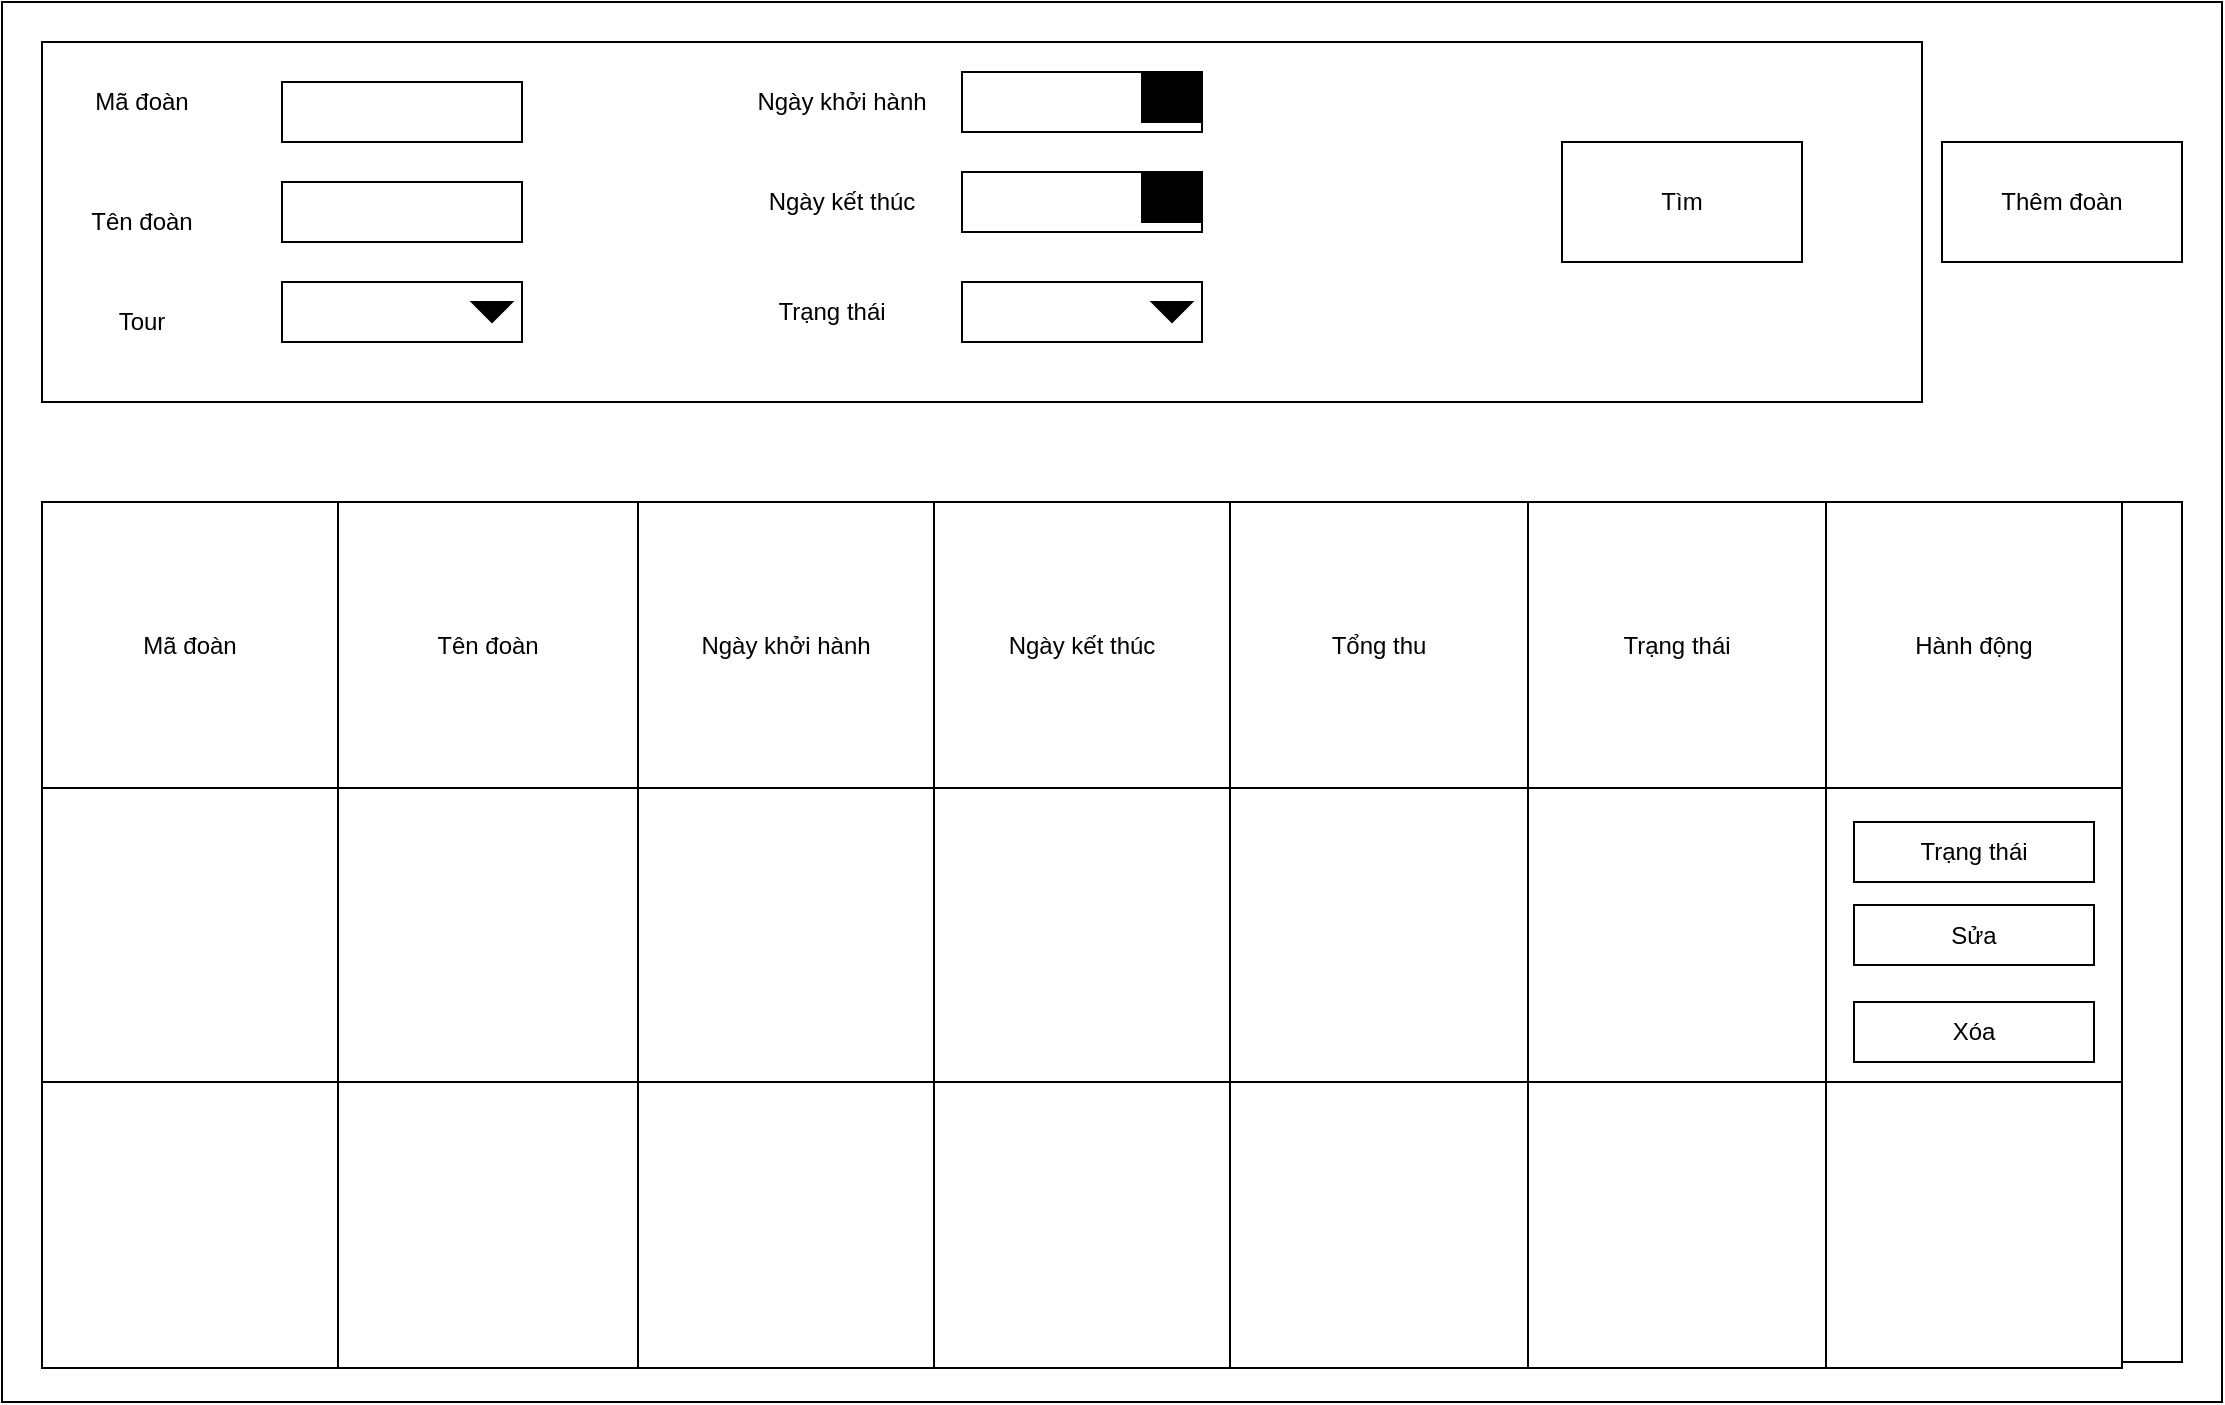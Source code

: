 <mxfile version="14.2.9" type="device"><diagram id="Lm5gL9LU1WRCK3QozuBi" name="Page-1"><mxGraphModel dx="1221" dy="645" grid="1" gridSize="10" guides="1" tooltips="1" connect="1" arrows="1" fold="1" page="1" pageScale="1" pageWidth="827" pageHeight="1169" math="0" shadow="0"><root><mxCell id="0"/><mxCell id="1" parent="0"/><mxCell id="ipauzLvGgUyb6l9a43ry-1" value="" style="rounded=0;whiteSpace=wrap;html=1;" vertex="1" parent="1"><mxGeometry width="1110" height="700" as="geometry"/></mxCell><mxCell id="ipauzLvGgUyb6l9a43ry-3" value="" style="rounded=0;whiteSpace=wrap;html=1;" vertex="1" parent="1"><mxGeometry x="1060" y="250" width="30" height="430" as="geometry"/></mxCell><mxCell id="ipauzLvGgUyb6l9a43ry-4" value="" style="shape=table;html=1;whiteSpace=wrap;startSize=0;container=1;collapsible=0;childLayout=tableLayout;" vertex="1" parent="1"><mxGeometry x="20" y="250" width="1040" height="433" as="geometry"/></mxCell><mxCell id="ipauzLvGgUyb6l9a43ry-5" value="" style="shape=partialRectangle;html=1;whiteSpace=wrap;collapsible=0;dropTarget=0;pointerEvents=0;fillColor=none;top=0;left=0;bottom=0;right=0;points=[[0,0.5],[1,0.5]];portConstraint=eastwest;" vertex="1" parent="ipauzLvGgUyb6l9a43ry-4"><mxGeometry width="1040" height="143" as="geometry"/></mxCell><mxCell id="ipauzLvGgUyb6l9a43ry-6" value="Mã đoàn" style="shape=partialRectangle;html=1;whiteSpace=wrap;connectable=0;fillColor=none;top=0;left=0;bottom=0;right=0;overflow=hidden;" vertex="1" parent="ipauzLvGgUyb6l9a43ry-5"><mxGeometry width="148" height="143" as="geometry"/></mxCell><mxCell id="ipauzLvGgUyb6l9a43ry-7" value="Tên đoàn" style="shape=partialRectangle;html=1;whiteSpace=wrap;connectable=0;fillColor=none;top=0;left=0;bottom=0;right=0;overflow=hidden;" vertex="1" parent="ipauzLvGgUyb6l9a43ry-5"><mxGeometry x="148" width="150" height="143" as="geometry"/></mxCell><mxCell id="ipauzLvGgUyb6l9a43ry-8" value="Ngày khởi hành" style="shape=partialRectangle;html=1;whiteSpace=wrap;connectable=0;fillColor=none;top=0;left=0;bottom=0;right=0;overflow=hidden;" vertex="1" parent="ipauzLvGgUyb6l9a43ry-5"><mxGeometry x="298" width="148" height="143" as="geometry"/></mxCell><mxCell id="ipauzLvGgUyb6l9a43ry-31" value="Ngày kết thúc" style="shape=partialRectangle;html=1;whiteSpace=wrap;connectable=0;fillColor=none;top=0;left=0;bottom=0;right=0;overflow=hidden;" vertex="1" parent="ipauzLvGgUyb6l9a43ry-5"><mxGeometry x="446" width="148" height="143" as="geometry"/></mxCell><mxCell id="ipauzLvGgUyb6l9a43ry-34" value="Tổng thu" style="shape=partialRectangle;html=1;whiteSpace=wrap;connectable=0;fillColor=none;top=0;left=0;bottom=0;right=0;overflow=hidden;" vertex="1" parent="ipauzLvGgUyb6l9a43ry-5"><mxGeometry x="594" width="149" height="143" as="geometry"/></mxCell><mxCell id="ipauzLvGgUyb6l9a43ry-37" value="Trạng thái" style="shape=partialRectangle;html=1;whiteSpace=wrap;connectable=0;fillColor=none;top=0;left=0;bottom=0;right=0;overflow=hidden;" vertex="1" parent="ipauzLvGgUyb6l9a43ry-5"><mxGeometry x="743" width="149" height="143" as="geometry"/></mxCell><mxCell id="ipauzLvGgUyb6l9a43ry-47" value="Hành động" style="shape=partialRectangle;html=1;whiteSpace=wrap;connectable=0;fillColor=none;top=0;left=0;bottom=0;right=0;overflow=hidden;" vertex="1" parent="ipauzLvGgUyb6l9a43ry-5"><mxGeometry x="892" width="148" height="143" as="geometry"/></mxCell><mxCell id="ipauzLvGgUyb6l9a43ry-9" value="" style="shape=partialRectangle;html=1;whiteSpace=wrap;collapsible=0;dropTarget=0;pointerEvents=0;fillColor=none;top=0;left=0;bottom=0;right=0;points=[[0,0.5],[1,0.5]];portConstraint=eastwest;" vertex="1" parent="ipauzLvGgUyb6l9a43ry-4"><mxGeometry y="143" width="1040" height="147" as="geometry"/></mxCell><mxCell id="ipauzLvGgUyb6l9a43ry-10" value="" style="shape=partialRectangle;html=1;whiteSpace=wrap;connectable=0;fillColor=none;top=0;left=0;bottom=0;right=0;overflow=hidden;" vertex="1" parent="ipauzLvGgUyb6l9a43ry-9"><mxGeometry width="148" height="147" as="geometry"/></mxCell><mxCell id="ipauzLvGgUyb6l9a43ry-11" value="" style="shape=partialRectangle;html=1;whiteSpace=wrap;connectable=0;fillColor=none;top=0;left=0;bottom=0;right=0;overflow=hidden;" vertex="1" parent="ipauzLvGgUyb6l9a43ry-9"><mxGeometry x="148" width="150" height="147" as="geometry"/></mxCell><mxCell id="ipauzLvGgUyb6l9a43ry-12" value="" style="shape=partialRectangle;html=1;whiteSpace=wrap;connectable=0;fillColor=none;top=0;left=0;bottom=0;right=0;overflow=hidden;" vertex="1" parent="ipauzLvGgUyb6l9a43ry-9"><mxGeometry x="298" width="148" height="147" as="geometry"/></mxCell><mxCell id="ipauzLvGgUyb6l9a43ry-32" style="shape=partialRectangle;html=1;whiteSpace=wrap;connectable=0;fillColor=none;top=0;left=0;bottom=0;right=0;overflow=hidden;" vertex="1" parent="ipauzLvGgUyb6l9a43ry-9"><mxGeometry x="446" width="148" height="147" as="geometry"/></mxCell><mxCell id="ipauzLvGgUyb6l9a43ry-35" style="shape=partialRectangle;html=1;whiteSpace=wrap;connectable=0;fillColor=none;top=0;left=0;bottom=0;right=0;overflow=hidden;" vertex="1" parent="ipauzLvGgUyb6l9a43ry-9"><mxGeometry x="594" width="149" height="147" as="geometry"/></mxCell><mxCell id="ipauzLvGgUyb6l9a43ry-38" style="shape=partialRectangle;html=1;whiteSpace=wrap;connectable=0;fillColor=none;top=0;left=0;bottom=0;right=0;overflow=hidden;" vertex="1" parent="ipauzLvGgUyb6l9a43ry-9"><mxGeometry x="743" width="149" height="147" as="geometry"/></mxCell><mxCell id="ipauzLvGgUyb6l9a43ry-48" style="shape=partialRectangle;html=1;whiteSpace=wrap;connectable=0;fillColor=none;top=0;left=0;bottom=0;right=0;overflow=hidden;" vertex="1" parent="ipauzLvGgUyb6l9a43ry-9"><mxGeometry x="892" width="148" height="147" as="geometry"/></mxCell><mxCell id="ipauzLvGgUyb6l9a43ry-13" value="" style="shape=partialRectangle;html=1;whiteSpace=wrap;collapsible=0;dropTarget=0;pointerEvents=0;fillColor=none;top=0;left=0;bottom=0;right=0;points=[[0,0.5],[1,0.5]];portConstraint=eastwest;" vertex="1" parent="ipauzLvGgUyb6l9a43ry-4"><mxGeometry y="290" width="1040" height="143" as="geometry"/></mxCell><mxCell id="ipauzLvGgUyb6l9a43ry-14" value="" style="shape=partialRectangle;html=1;whiteSpace=wrap;connectable=0;fillColor=none;top=0;left=0;bottom=0;right=0;overflow=hidden;" vertex="1" parent="ipauzLvGgUyb6l9a43ry-13"><mxGeometry width="148" height="143" as="geometry"/></mxCell><mxCell id="ipauzLvGgUyb6l9a43ry-15" value="" style="shape=partialRectangle;html=1;whiteSpace=wrap;connectable=0;fillColor=none;top=0;left=0;bottom=0;right=0;overflow=hidden;" vertex="1" parent="ipauzLvGgUyb6l9a43ry-13"><mxGeometry x="148" width="150" height="143" as="geometry"/></mxCell><mxCell id="ipauzLvGgUyb6l9a43ry-16" value="" style="shape=partialRectangle;html=1;whiteSpace=wrap;connectable=0;fillColor=none;top=0;left=0;bottom=0;right=0;overflow=hidden;" vertex="1" parent="ipauzLvGgUyb6l9a43ry-13"><mxGeometry x="298" width="148" height="143" as="geometry"/></mxCell><mxCell id="ipauzLvGgUyb6l9a43ry-33" style="shape=partialRectangle;html=1;whiteSpace=wrap;connectable=0;fillColor=none;top=0;left=0;bottom=0;right=0;overflow=hidden;" vertex="1" parent="ipauzLvGgUyb6l9a43ry-13"><mxGeometry x="446" width="148" height="143" as="geometry"/></mxCell><mxCell id="ipauzLvGgUyb6l9a43ry-36" style="shape=partialRectangle;html=1;whiteSpace=wrap;connectable=0;fillColor=none;top=0;left=0;bottom=0;right=0;overflow=hidden;" vertex="1" parent="ipauzLvGgUyb6l9a43ry-13"><mxGeometry x="594" width="149" height="143" as="geometry"/></mxCell><mxCell id="ipauzLvGgUyb6l9a43ry-39" style="shape=partialRectangle;html=1;whiteSpace=wrap;connectable=0;fillColor=none;top=0;left=0;bottom=0;right=0;overflow=hidden;" vertex="1" parent="ipauzLvGgUyb6l9a43ry-13"><mxGeometry x="743" width="149" height="143" as="geometry"/></mxCell><mxCell id="ipauzLvGgUyb6l9a43ry-49" style="shape=partialRectangle;html=1;whiteSpace=wrap;connectable=0;fillColor=none;top=0;left=0;bottom=0;right=0;overflow=hidden;" vertex="1" parent="ipauzLvGgUyb6l9a43ry-13"><mxGeometry x="892" width="148" height="143" as="geometry"/></mxCell><mxCell id="ipauzLvGgUyb6l9a43ry-17" value="" style="rounded=0;whiteSpace=wrap;html=1;" vertex="1" parent="1"><mxGeometry x="20" y="20" width="940" height="180" as="geometry"/></mxCell><mxCell id="ipauzLvGgUyb6l9a43ry-18" value="Thêm đoàn" style="rounded=0;whiteSpace=wrap;html=1;" vertex="1" parent="1"><mxGeometry x="970" y="70" width="120" height="60" as="geometry"/></mxCell><mxCell id="ipauzLvGgUyb6l9a43ry-19" value="Mã đoàn" style="text;html=1;strokeColor=none;fillColor=none;align=center;verticalAlign=middle;whiteSpace=wrap;rounded=0;" vertex="1" parent="1"><mxGeometry x="30" y="40" width="80" height="20" as="geometry"/></mxCell><mxCell id="ipauzLvGgUyb6l9a43ry-20" value="Tên đoàn" style="text;html=1;strokeColor=none;fillColor=none;align=center;verticalAlign=middle;whiteSpace=wrap;rounded=0;" vertex="1" parent="1"><mxGeometry x="30" y="100" width="80" height="20" as="geometry"/></mxCell><mxCell id="ipauzLvGgUyb6l9a43ry-21" value="Tour" style="text;html=1;strokeColor=none;fillColor=none;align=center;verticalAlign=middle;whiteSpace=wrap;rounded=0;" vertex="1" parent="1"><mxGeometry x="50" y="150" width="40" height="20" as="geometry"/></mxCell><mxCell id="ipauzLvGgUyb6l9a43ry-23" value="Ngày khởi hành" style="text;html=1;strokeColor=none;fillColor=none;align=center;verticalAlign=middle;whiteSpace=wrap;rounded=0;" vertex="1" parent="1"><mxGeometry x="360" y="40" width="120" height="20" as="geometry"/></mxCell><mxCell id="ipauzLvGgUyb6l9a43ry-24" value="Ngày kết thúc" style="text;html=1;strokeColor=none;fillColor=none;align=center;verticalAlign=middle;whiteSpace=wrap;rounded=0;" vertex="1" parent="1"><mxGeometry x="360" y="90" width="120" height="20" as="geometry"/></mxCell><mxCell id="ipauzLvGgUyb6l9a43ry-25" value="Tìm" style="rounded=0;whiteSpace=wrap;html=1;" vertex="1" parent="1"><mxGeometry x="780" y="70" width="120" height="60" as="geometry"/></mxCell><mxCell id="ipauzLvGgUyb6l9a43ry-26" value="" style="rounded=0;whiteSpace=wrap;html=1;" vertex="1" parent="1"><mxGeometry x="140" y="40" width="120" height="30" as="geometry"/></mxCell><mxCell id="ipauzLvGgUyb6l9a43ry-27" value="" style="rounded=0;whiteSpace=wrap;html=1;" vertex="1" parent="1"><mxGeometry x="140" y="90" width="120" height="30" as="geometry"/></mxCell><mxCell id="ipauzLvGgUyb6l9a43ry-28" value="" style="rounded=0;whiteSpace=wrap;html=1;" vertex="1" parent="1"><mxGeometry x="140" y="140" width="120" height="30" as="geometry"/></mxCell><mxCell id="ipauzLvGgUyb6l9a43ry-29" value="" style="rounded=0;whiteSpace=wrap;html=1;" vertex="1" parent="1"><mxGeometry x="480" y="35" width="120" height="30" as="geometry"/></mxCell><mxCell id="ipauzLvGgUyb6l9a43ry-30" value="" style="rounded=0;whiteSpace=wrap;html=1;" vertex="1" parent="1"><mxGeometry x="480" y="85" width="120" height="30" as="geometry"/></mxCell><mxCell id="ipauzLvGgUyb6l9a43ry-40" value="Trạng thái" style="text;html=1;strokeColor=none;fillColor=none;align=center;verticalAlign=middle;whiteSpace=wrap;rounded=0;" vertex="1" parent="1"><mxGeometry x="380" y="145" width="70" height="20" as="geometry"/></mxCell><mxCell id="ipauzLvGgUyb6l9a43ry-41" value="" style="rounded=0;whiteSpace=wrap;html=1;" vertex="1" parent="1"><mxGeometry x="480" y="140" width="120" height="30" as="geometry"/></mxCell><mxCell id="ipauzLvGgUyb6l9a43ry-42" value="" style="triangle;whiteSpace=wrap;html=1;rotation=90;fillColor=#000000;" vertex="1" parent="1"><mxGeometry x="580" y="145" width="10" height="20" as="geometry"/></mxCell><mxCell id="ipauzLvGgUyb6l9a43ry-43" value="" style="triangle;whiteSpace=wrap;html=1;rotation=90;fillColor=#000000;" vertex="1" parent="1"><mxGeometry x="240" y="145" width="10" height="20" as="geometry"/></mxCell><mxCell id="ipauzLvGgUyb6l9a43ry-44" value="" style="rounded=0;whiteSpace=wrap;html=1;fillColor=#000000;" vertex="1" parent="1"><mxGeometry x="570" y="35" width="30" height="25" as="geometry"/></mxCell><mxCell id="ipauzLvGgUyb6l9a43ry-46" value="" style="rounded=0;whiteSpace=wrap;html=1;fillColor=#000000;" vertex="1" parent="1"><mxGeometry x="570" y="85" width="30" height="25" as="geometry"/></mxCell><mxCell id="ipauzLvGgUyb6l9a43ry-50" value="Trạng thái" style="rounded=0;whiteSpace=wrap;html=1;fillColor=#FFFFFF;" vertex="1" parent="1"><mxGeometry x="926" y="410" width="120" height="30" as="geometry"/></mxCell><mxCell id="ipauzLvGgUyb6l9a43ry-51" value="Sửa" style="rounded=0;whiteSpace=wrap;html=1;fillColor=#FFFFFF;" vertex="1" parent="1"><mxGeometry x="926" y="451.5" width="120" height="30" as="geometry"/></mxCell><mxCell id="ipauzLvGgUyb6l9a43ry-52" value="Xóa" style="rounded=0;whiteSpace=wrap;html=1;fillColor=#FFFFFF;" vertex="1" parent="1"><mxGeometry x="926" y="500" width="120" height="30" as="geometry"/></mxCell></root></mxGraphModel></diagram></mxfile>